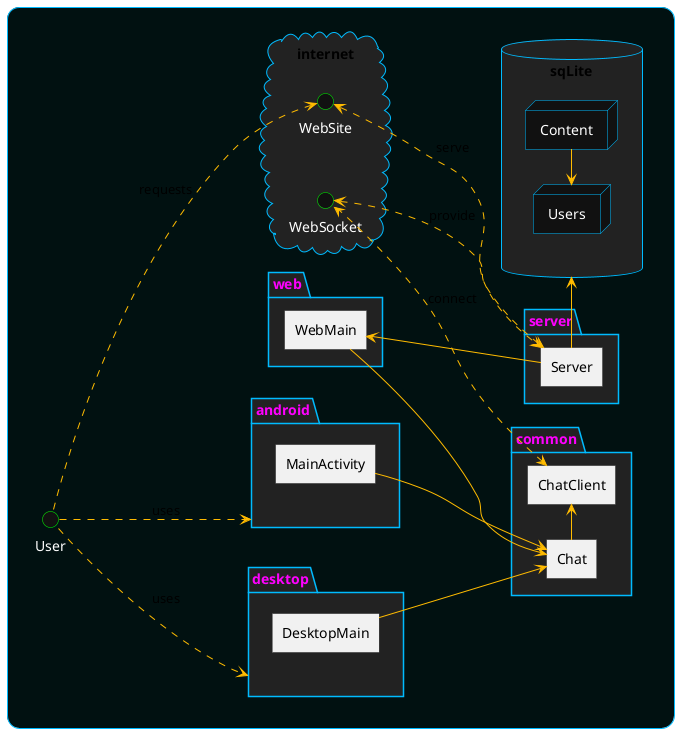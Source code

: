 @startuml
'https://plantuml.com/component-diagram

left to right direction
'!theme cyborg-outline
hide empty members

'skinparam backgroundColor #111
skinparam titleFontColor #fff
skinparam arrowColor #FB0
skinparam packageBackgroundColor #222
skinparam packageFontColor #f0f
skinparam packageBorderColor #0BF
skinparam rectangleBackgroundColor #011111
skinparam rectangleFontColor #fff
skinparam rectangleBorderColor #0BF
skinparam frameBackgroundColor #011111
skinparam nodeBackgroundColor #111
skinparam nodeFontColor #fff
skinparam nodeBorderColor #0BF
skinparam interfaceBackgroundColor #111
skinparam interfaceFontColor #FFF
skinparam interfaceBorderColor #0F0
skinparam componentStyle rectangle
skinparam RoundCorner<<noRoundCorners>> 0
hide package <<noRoundCorners>> stereotype
hide rectangle <<noRoundCorners>> stereotype
skinparam RoundCorner 25

'title "__Multiplatform Chat Components__"

rectangle {
package "common" as common.common <<noRoundCorners>> {
    component Chat <<noRoundCorners>>
    component ChatClient <<noRoundCorners>>
    [Chat] -> [ChatClient]
}

package desktop <<noRoundCorners>> {
    component DesktopMain <<noRoundCorners>>
    [DesktopMain] --> [Chat]
}

package android <<noRoundCorners>> {
    component MainActivity <<noRoundCorners>>
    [MainActivity] --> [Chat]
}

package web <<noRoundCorners>> {
    component WebMain <<noRoundCorners>>
    [WebMain] --> [Chat]
}

interface User

User ...> android : uses
User ...> desktop : uses

cloud internet {
  [ChatClient] <..> WebSocket : connect
  User ...> WebSite : requests
}


package "server" <<noRoundCorners>> {
    component Server <<noRoundCorners>>
  WebSocket <..> [Server] : provide
  WebSite <..> [Server] : serve
  [Server] --> [WebMain]
}

database "sqLite" {
    node Users
    node Content
    Users <- Content
}

[Server] -> sqLite

'hide common
'hide sqLite
'hide web
'hide android
'hide desktop
'hide internet
'hide server
'hide User
}
@enduml